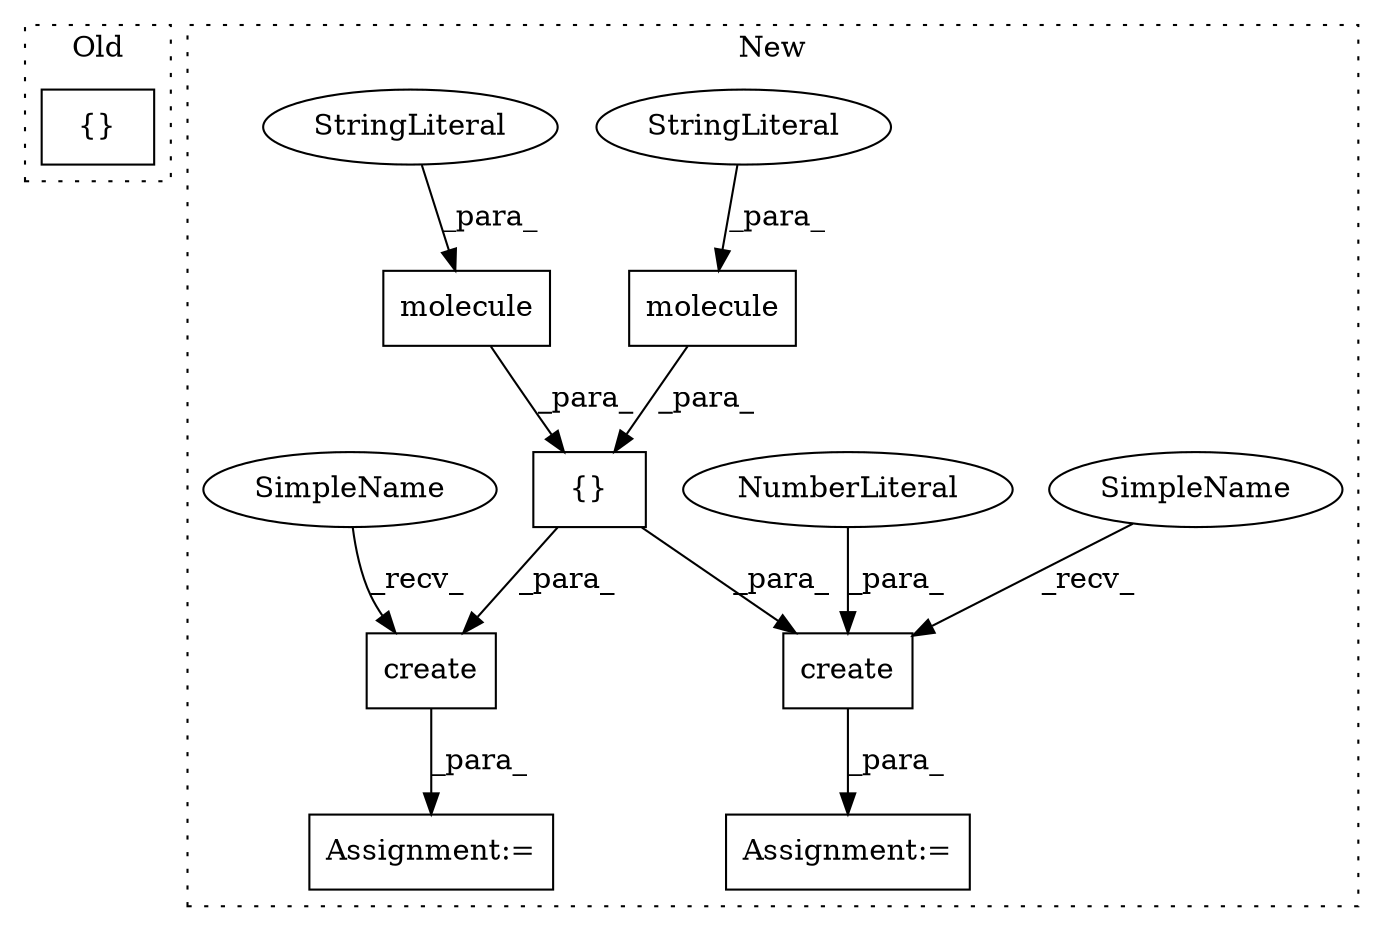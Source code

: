 digraph G {
subgraph cluster0 {
1 [label="{}" a="4" s="2564,2579" l="1,1" shape="box"];
label = "Old";
style="dotted";
}
subgraph cluster1 {
2 [label="molecule" a="32" s="1070,1084" l="9,1" shape="box"];
3 [label="{}" a="4" s="1037,1085" l="1,1" shape="box"];
4 [label="StringLiteral" a="45" s="1079" l="5" shape="ellipse"];
5 [label="create" a="32" s="1211,1237" l="7,1" shape="box"];
6 [label="NumberLiteral" a="34" s="1236" l="1" shape="ellipse"];
7 [label="create" a="32" s="1158,1182" l="7,1" shape="box"];
8 [label="molecule" a="32" s="1038,1052" l="9,1" shape="box"];
9 [label="StringLiteral" a="45" s="1047" l="5" shape="ellipse"];
10 [label="Assignment:=" a="7" s="1152" l="1" shape="box"];
11 [label="Assignment:=" a="7" s="1205" l="1" shape="box"];
12 [label="SimpleName" a="42" s="1206" l="4" shape="ellipse"];
13 [label="SimpleName" a="42" s="1153" l="4" shape="ellipse"];
label = "New";
style="dotted";
}
2 -> 3 [label="_para_"];
3 -> 5 [label="_para_"];
3 -> 7 [label="_para_"];
4 -> 2 [label="_para_"];
5 -> 11 [label="_para_"];
6 -> 5 [label="_para_"];
7 -> 10 [label="_para_"];
8 -> 3 [label="_para_"];
9 -> 8 [label="_para_"];
12 -> 5 [label="_recv_"];
13 -> 7 [label="_recv_"];
}
